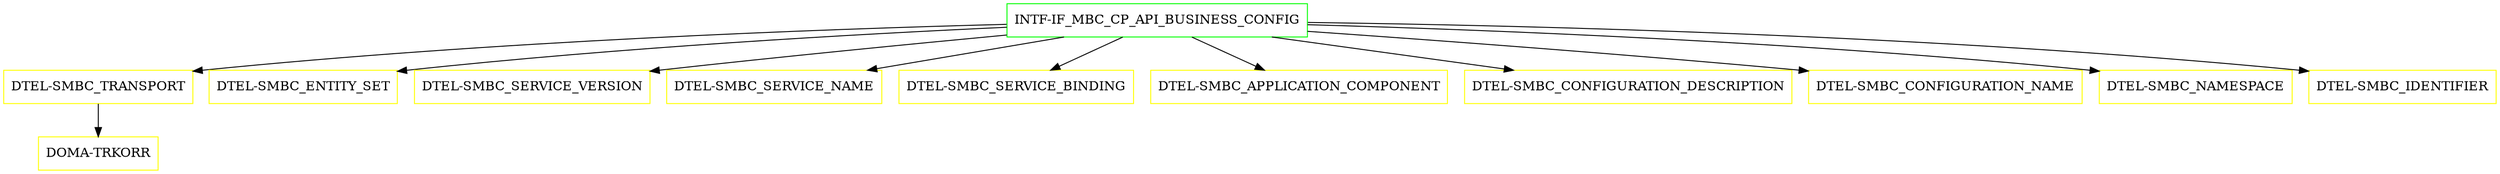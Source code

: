 digraph G {
  "INTF-IF_MBC_CP_API_BUSINESS_CONFIG" [shape=box,color=green];
  "DTEL-SMBC_TRANSPORT" [shape=box,color=yellow,URL="./DTEL_SMBC_TRANSPORT.html"];
  "DOMA-TRKORR" [shape=box,color=yellow,URL="./DOMA_TRKORR.html"];
  "DTEL-SMBC_ENTITY_SET" [shape=box,color=yellow,URL="./DTEL_SMBC_ENTITY_SET.html"];
  "DTEL-SMBC_SERVICE_VERSION" [shape=box,color=yellow,URL="./DTEL_SMBC_SERVICE_VERSION.html"];
  "DTEL-SMBC_SERVICE_NAME" [shape=box,color=yellow,URL="./DTEL_SMBC_SERVICE_NAME.html"];
  "DTEL-SMBC_SERVICE_BINDING" [shape=box,color=yellow,URL="./DTEL_SMBC_SERVICE_BINDING.html"];
  "DTEL-SMBC_APPLICATION_COMPONENT" [shape=box,color=yellow,URL="./DTEL_SMBC_APPLICATION_COMPONENT.html"];
  "DTEL-SMBC_CONFIGURATION_DESCRIPTION" [shape=box,color=yellow,URL="./DTEL_SMBC_CONFIGURATION_DESCRIPTION.html"];
  "DTEL-SMBC_CONFIGURATION_NAME" [shape=box,color=yellow,URL="./DTEL_SMBC_CONFIGURATION_NAME.html"];
  "DTEL-SMBC_NAMESPACE" [shape=box,color=yellow,URL="./DTEL_SMBC_NAMESPACE.html"];
  "DTEL-SMBC_IDENTIFIER" [shape=box,color=yellow,URL="./DTEL_SMBC_IDENTIFIER.html"];
  "INTF-IF_MBC_CP_API_BUSINESS_CONFIG" -> "DTEL-SMBC_IDENTIFIER";
  "INTF-IF_MBC_CP_API_BUSINESS_CONFIG" -> "DTEL-SMBC_NAMESPACE";
  "INTF-IF_MBC_CP_API_BUSINESS_CONFIG" -> "DTEL-SMBC_CONFIGURATION_NAME";
  "INTF-IF_MBC_CP_API_BUSINESS_CONFIG" -> "DTEL-SMBC_CONFIGURATION_DESCRIPTION";
  "INTF-IF_MBC_CP_API_BUSINESS_CONFIG" -> "DTEL-SMBC_APPLICATION_COMPONENT";
  "INTF-IF_MBC_CP_API_BUSINESS_CONFIG" -> "DTEL-SMBC_SERVICE_BINDING";
  "INTF-IF_MBC_CP_API_BUSINESS_CONFIG" -> "DTEL-SMBC_SERVICE_NAME";
  "INTF-IF_MBC_CP_API_BUSINESS_CONFIG" -> "DTEL-SMBC_SERVICE_VERSION";
  "INTF-IF_MBC_CP_API_BUSINESS_CONFIG" -> "DTEL-SMBC_ENTITY_SET";
  "INTF-IF_MBC_CP_API_BUSINESS_CONFIG" -> "DTEL-SMBC_TRANSPORT";
  "DTEL-SMBC_TRANSPORT" -> "DOMA-TRKORR";
}
